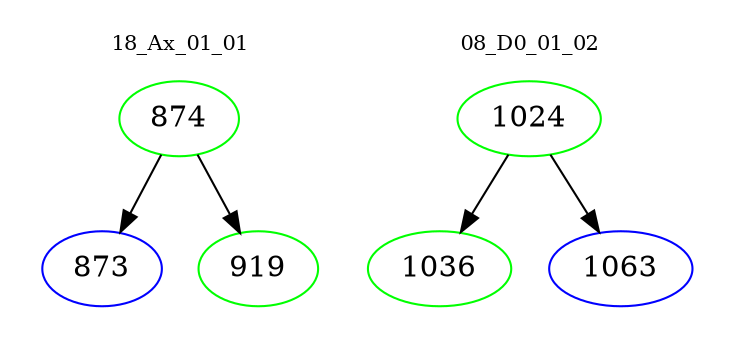 digraph{
subgraph cluster_0 {
color = white
label = "18_Ax_01_01";
fontsize=10;
T0_874 [label="874", color="green"]
T0_874 -> T0_873 [color="black"]
T0_873 [label="873", color="blue"]
T0_874 -> T0_919 [color="black"]
T0_919 [label="919", color="green"]
}
subgraph cluster_1 {
color = white
label = "08_D0_01_02";
fontsize=10;
T1_1024 [label="1024", color="green"]
T1_1024 -> T1_1036 [color="black"]
T1_1036 [label="1036", color="green"]
T1_1024 -> T1_1063 [color="black"]
T1_1063 [label="1063", color="blue"]
}
}
